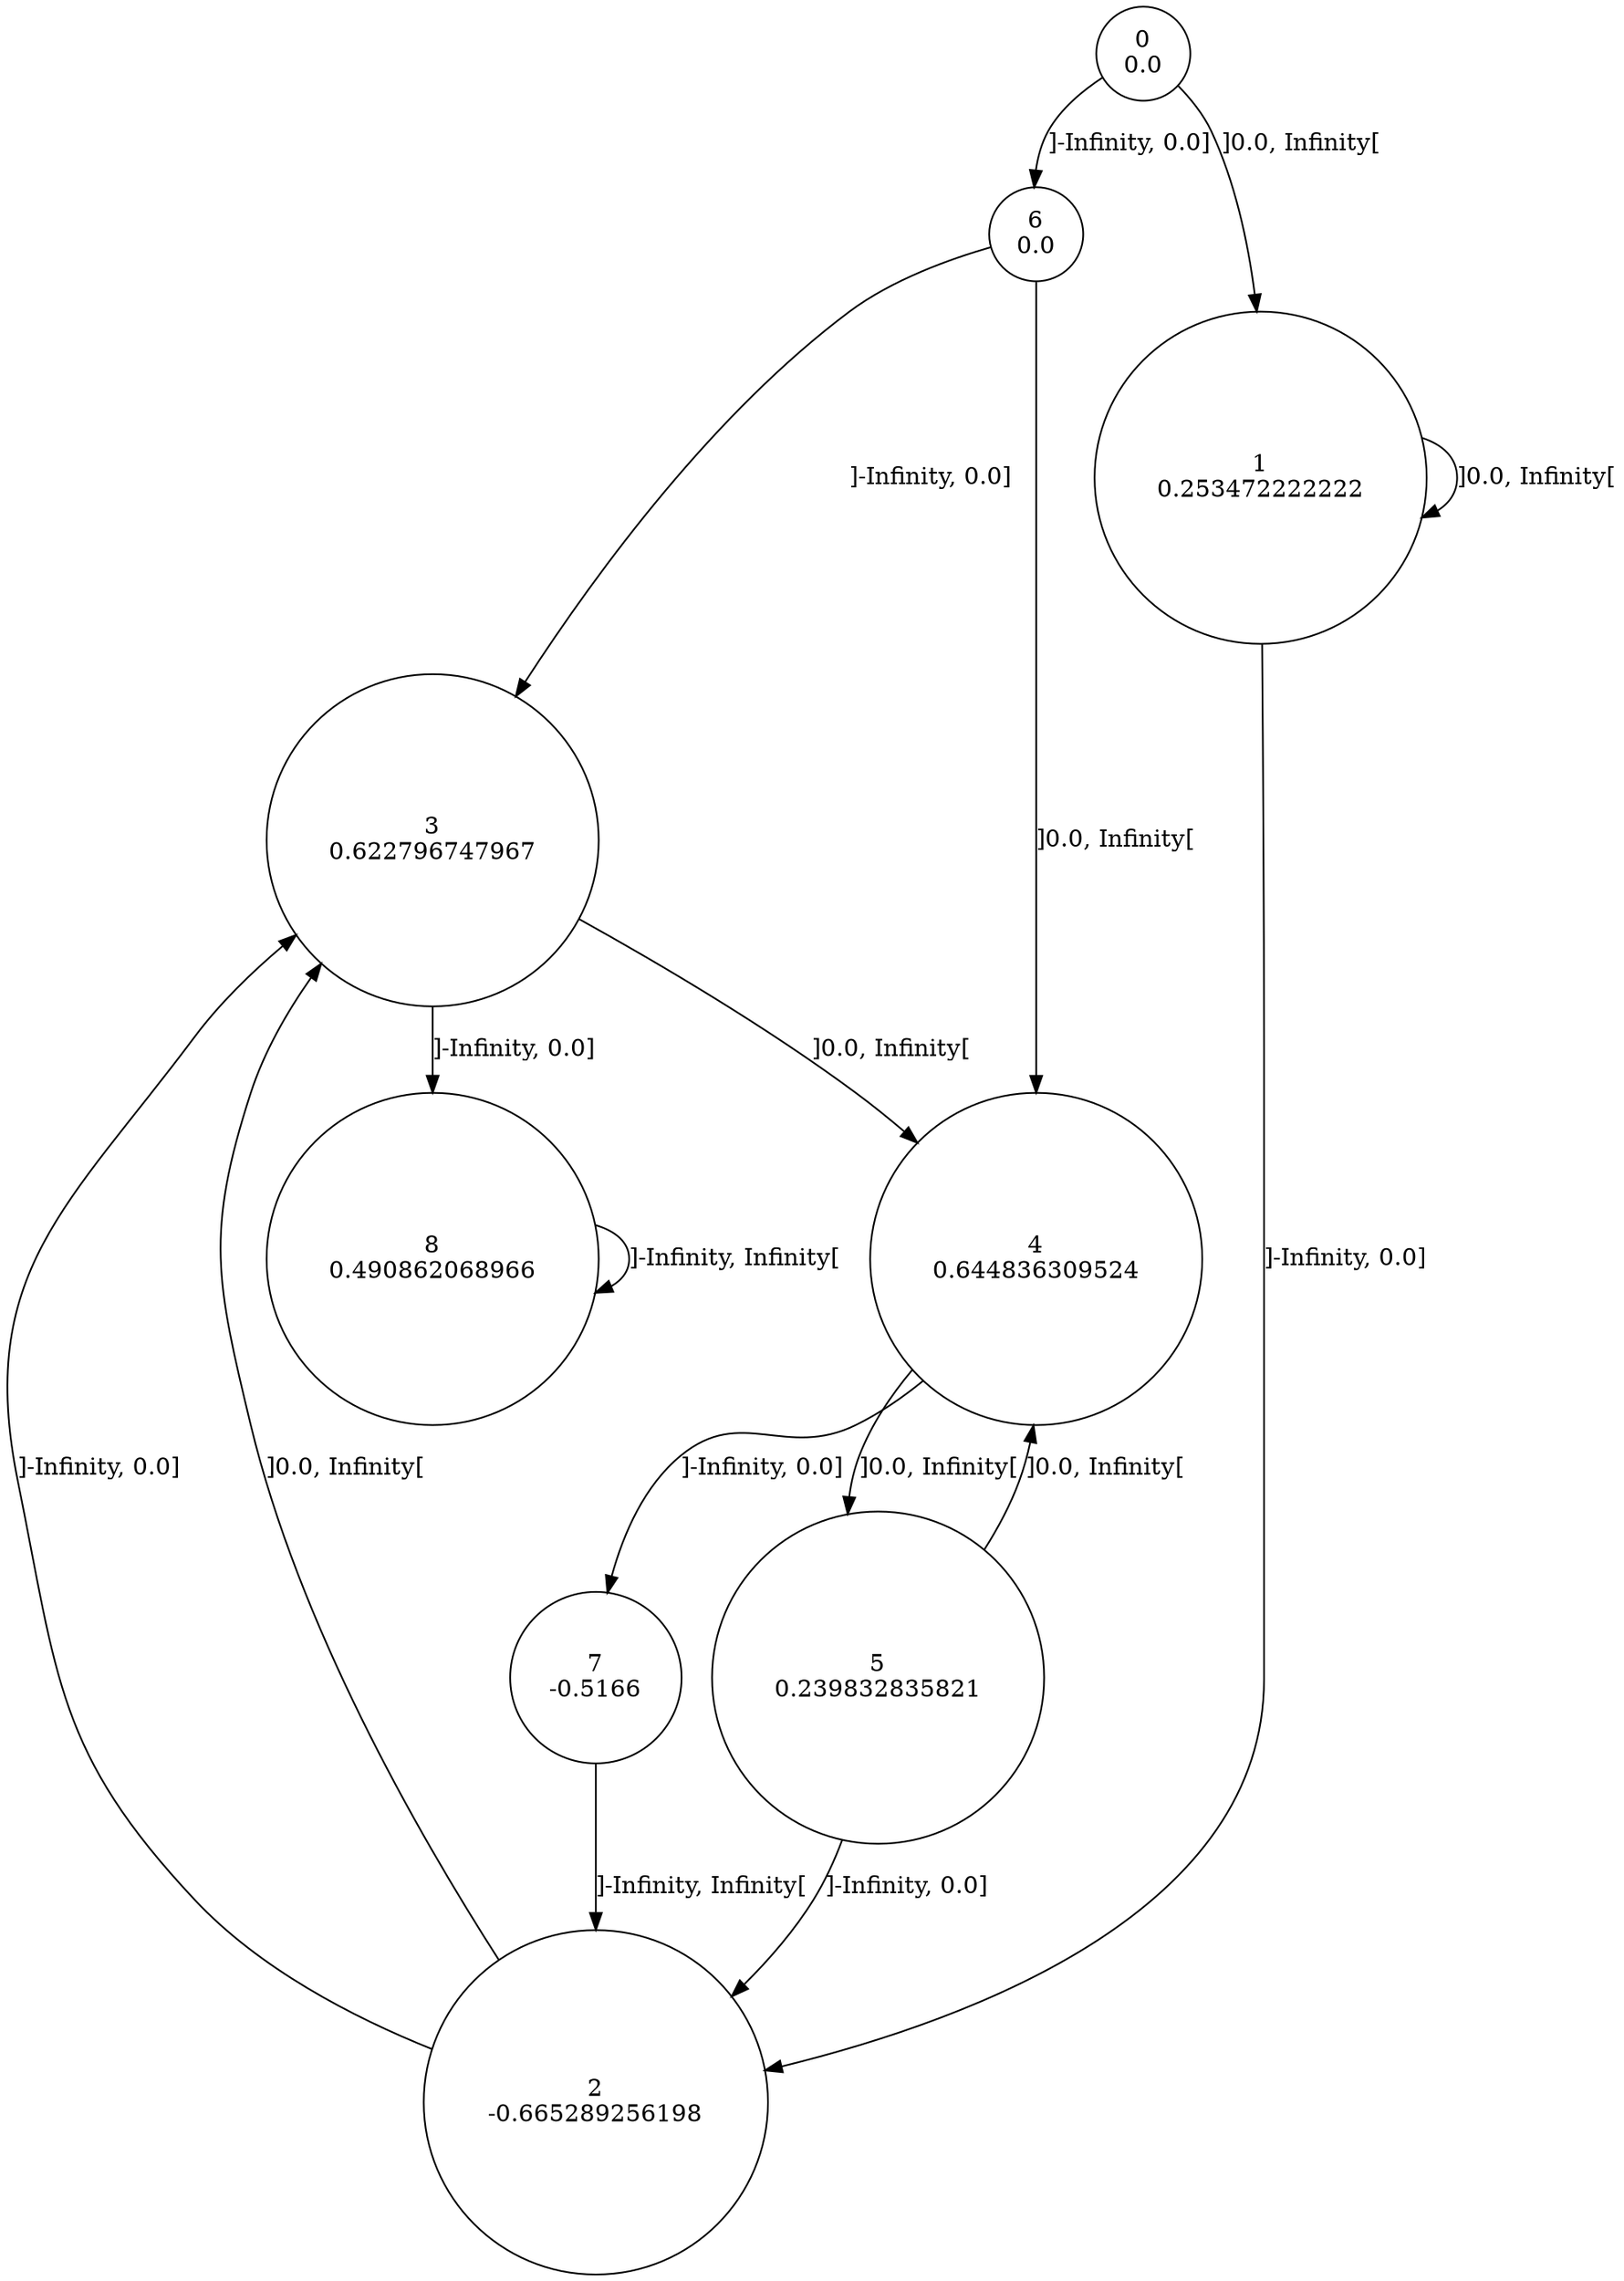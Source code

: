 digraph a {
0 [shape=circle, label="0\n0.0"];
	0 -> 6 [label="]-Infinity, 0.0]"];
	0 -> 1 [label="]0.0, Infinity["];
1 [shape=circle, label="1\n0.253472222222"];
	1 -> 2 [label="]-Infinity, 0.0]"];
	1 -> 1 [label="]0.0, Infinity["];
2 [shape=circle, label="2\n-0.665289256198"];
	2 -> 3 [label="]-Infinity, 0.0]"];
	2 -> 3 [label="]0.0, Infinity["];
3 [shape=circle, label="3\n0.622796747967"];
	3 -> 8 [label="]-Infinity, 0.0]"];
	3 -> 4 [label="]0.0, Infinity["];
4 [shape=circle, label="4\n0.644836309524"];
	4 -> 7 [label="]-Infinity, 0.0]"];
	4 -> 5 [label="]0.0, Infinity["];
5 [shape=circle, label="5\n0.239832835821"];
	5 -> 2 [label="]-Infinity, 0.0]"];
	5 -> 4 [label="]0.0, Infinity["];
6 [shape=circle, label="6\n0.0"];
	6 -> 3 [label="]-Infinity, 0.0]"];
	6 -> 4 [label="]0.0, Infinity["];
7 [shape=circle, label="7\n-0.5166"];
	7 -> 2 [label="]-Infinity, Infinity["];
8 [shape=circle, label="8\n0.490862068966"];
	8 -> 8 [label="]-Infinity, Infinity["];
}